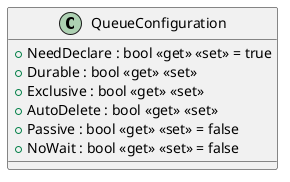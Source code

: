 @startuml
class QueueConfiguration {
    + NeedDeclare : bool <<get>> <<set>> = true
    + Durable : bool <<get>> <<set>>
    + Exclusive : bool <<get>> <<set>>
    + AutoDelete : bool <<get>> <<set>>
    + Passive : bool <<get>> <<set>> = false
    + NoWait : bool <<get>> <<set>> = false
}
@enduml
